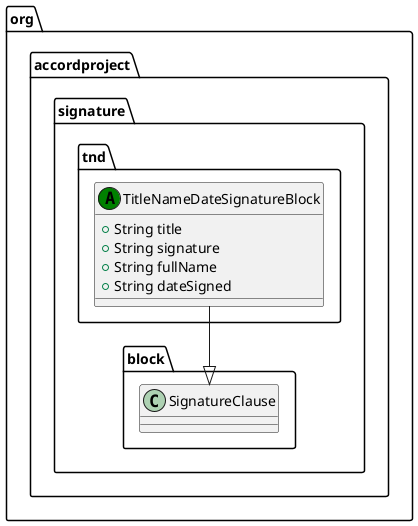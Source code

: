 @startuml
class org.accordproject.signature.tnd.TitleNameDateSignatureBlock << (A,green) >> {
   + String title
   + String signature
   + String fullName
   + String dateSigned
}
org.accordproject.signature.tnd.TitleNameDateSignatureBlock --|> org.accordproject.signature.block.SignatureClause
@enduml
